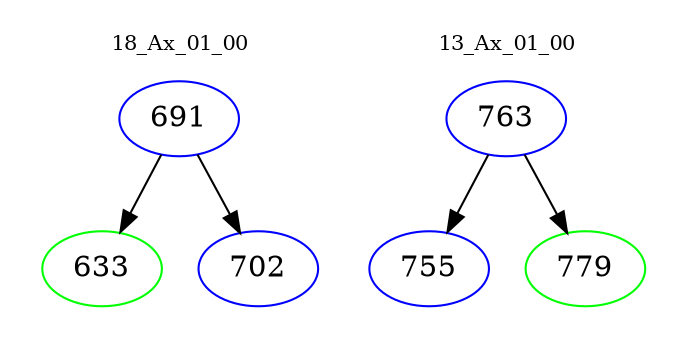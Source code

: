 digraph{
subgraph cluster_0 {
color = white
label = "18_Ax_01_00";
fontsize=10;
T0_691 [label="691", color="blue"]
T0_691 -> T0_633 [color="black"]
T0_633 [label="633", color="green"]
T0_691 -> T0_702 [color="black"]
T0_702 [label="702", color="blue"]
}
subgraph cluster_1 {
color = white
label = "13_Ax_01_00";
fontsize=10;
T1_763 [label="763", color="blue"]
T1_763 -> T1_755 [color="black"]
T1_755 [label="755", color="blue"]
T1_763 -> T1_779 [color="black"]
T1_779 [label="779", color="green"]
}
}
